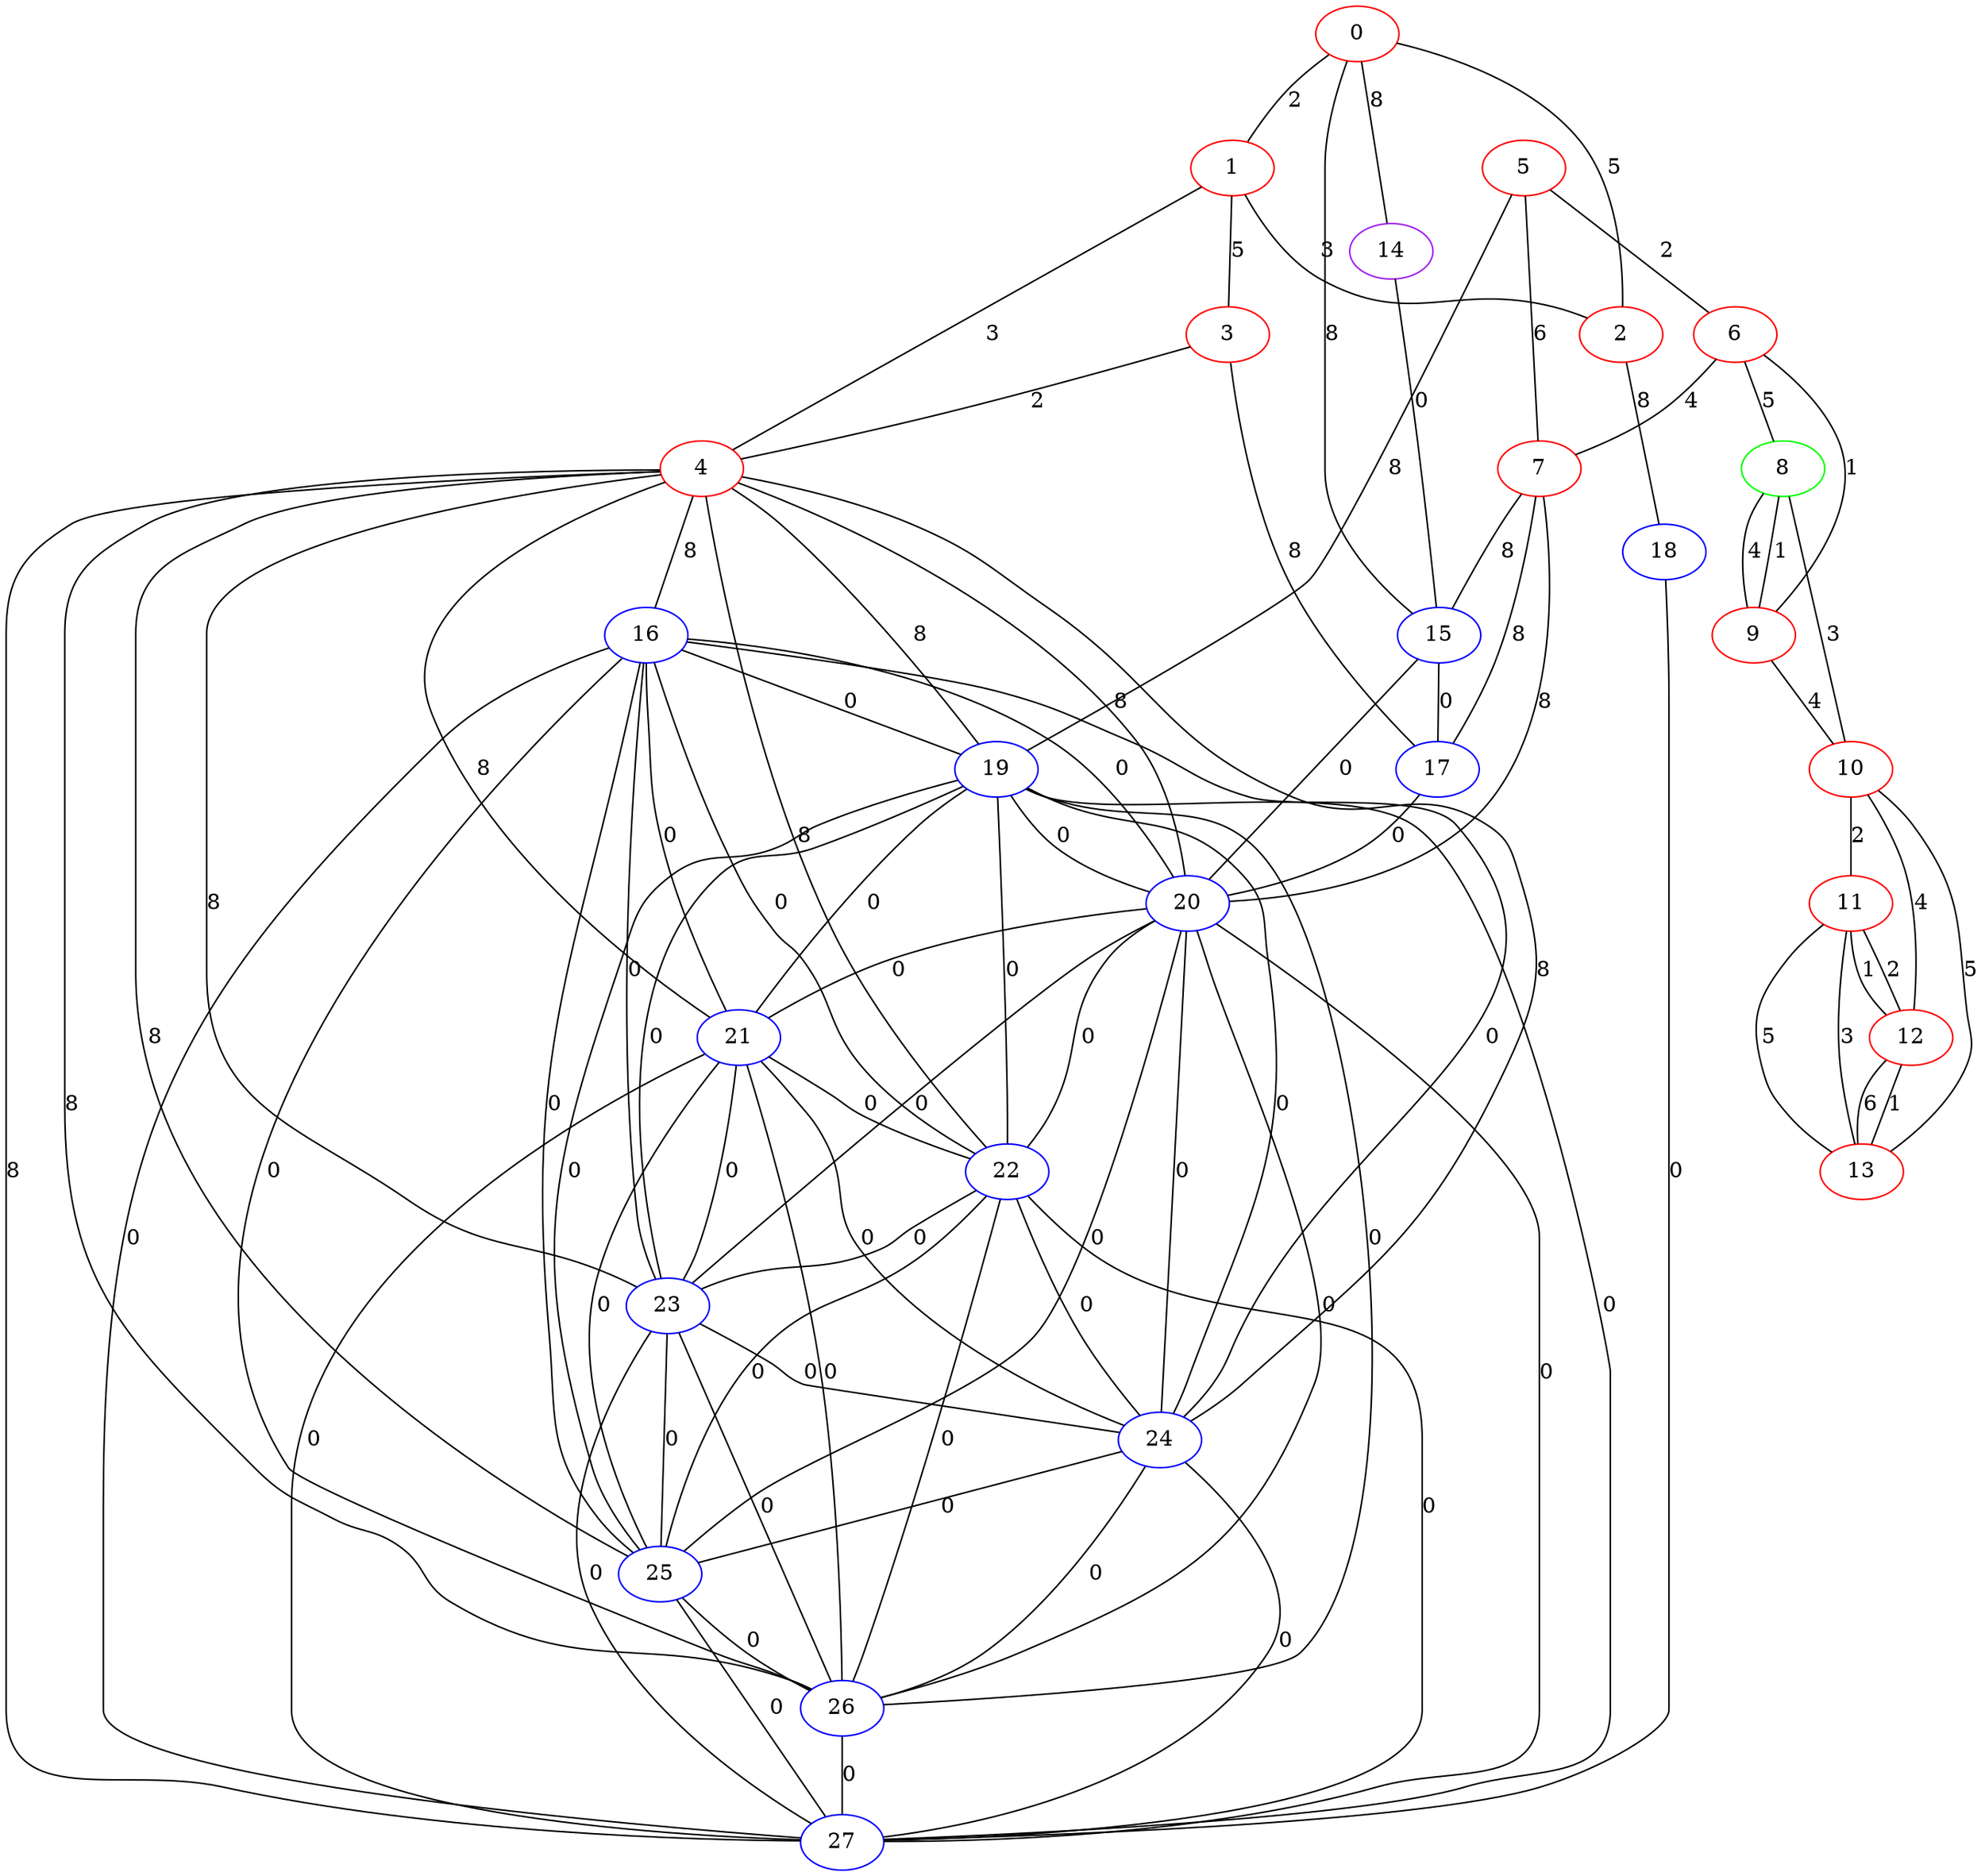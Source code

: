 graph "" {
0 [color=red, weight=1];
1 [color=red, weight=1];
2 [color=red, weight=1];
3 [color=red, weight=1];
4 [color=red, weight=1];
5 [color=red, weight=1];
6 [color=red, weight=1];
7 [color=red, weight=1];
8 [color=green, weight=2];
9 [color=red, weight=1];
10 [color=red, weight=1];
11 [color=red, weight=1];
12 [color=red, weight=1];
13 [color=red, weight=1];
14 [color=purple, weight=4];
15 [color=blue, weight=3];
16 [color=blue, weight=3];
17 [color=blue, weight=3];
18 [color=blue, weight=3];
19 [color=blue, weight=3];
20 [color=blue, weight=3];
21 [color=blue, weight=3];
22 [color=blue, weight=3];
23 [color=blue, weight=3];
24 [color=blue, weight=3];
25 [color=blue, weight=3];
26 [color=blue, weight=3];
27 [color=blue, weight=3];
0 -- 1  [key=0, label=2];
0 -- 2  [key=0, label=5];
0 -- 14  [key=0, label=8];
0 -- 15  [key=0, label=8];
1 -- 2  [key=0, label=3];
1 -- 3  [key=0, label=5];
1 -- 4  [key=0, label=3];
2 -- 18  [key=0, label=8];
3 -- 4  [key=0, label=2];
3 -- 17  [key=0, label=8];
4 -- 16  [key=0, label=8];
4 -- 19  [key=0, label=8];
4 -- 20  [key=0, label=8];
4 -- 21  [key=0, label=8];
4 -- 22  [key=0, label=8];
4 -- 23  [key=0, label=8];
4 -- 24  [key=0, label=8];
4 -- 25  [key=0, label=8];
4 -- 26  [key=0, label=8];
4 -- 27  [key=0, label=8];
5 -- 19  [key=0, label=8];
5 -- 6  [key=0, label=2];
5 -- 7  [key=0, label=6];
6 -- 8  [key=0, label=5];
6 -- 9  [key=0, label=1];
6 -- 7  [key=0, label=4];
7 -- 17  [key=0, label=8];
7 -- 20  [key=0, label=8];
7 -- 15  [key=0, label=8];
8 -- 9  [key=0, label=1];
8 -- 9  [key=1, label=4];
8 -- 10  [key=0, label=3];
9 -- 10  [key=0, label=4];
10 -- 11  [key=0, label=2];
10 -- 12  [key=0, label=4];
10 -- 13  [key=0, label=5];
11 -- 12  [key=0, label=1];
11 -- 12  [key=1, label=2];
11 -- 13  [key=0, label=5];
11 -- 13  [key=1, label=3];
12 -- 13  [key=0, label=6];
12 -- 13  [key=1, label=1];
14 -- 15  [key=0, label=0];
15 -- 17  [key=0, label=0];
15 -- 20  [key=0, label=0];
16 -- 19  [key=0, label=0];
16 -- 20  [key=0, label=0];
16 -- 21  [key=0, label=0];
16 -- 22  [key=0, label=0];
16 -- 23  [key=0, label=0];
16 -- 24  [key=0, label=0];
16 -- 25  [key=0, label=0];
16 -- 26  [key=0, label=0];
16 -- 27  [key=0, label=0];
17 -- 20  [key=0, label=0];
18 -- 27  [key=0, label=0];
19 -- 20  [key=0, label=0];
19 -- 21  [key=0, label=0];
19 -- 22  [key=0, label=0];
19 -- 23  [key=0, label=0];
19 -- 24  [key=0, label=0];
19 -- 25  [key=0, label=0];
19 -- 26  [key=0, label=0];
19 -- 27  [key=0, label=0];
20 -- 21  [key=0, label=0];
20 -- 22  [key=0, label=0];
20 -- 23  [key=0, label=0];
20 -- 24  [key=0, label=0];
20 -- 25  [key=0, label=0];
20 -- 26  [key=0, label=0];
20 -- 27  [key=0, label=0];
21 -- 22  [key=0, label=0];
21 -- 23  [key=0, label=0];
21 -- 24  [key=0, label=0];
21 -- 25  [key=0, label=0];
21 -- 26  [key=0, label=0];
21 -- 27  [key=0, label=0];
22 -- 23  [key=0, label=0];
22 -- 24  [key=0, label=0];
22 -- 25  [key=0, label=0];
22 -- 26  [key=0, label=0];
22 -- 27  [key=0, label=0];
23 -- 24  [key=0, label=0];
23 -- 25  [key=0, label=0];
23 -- 26  [key=0, label=0];
23 -- 27  [key=0, label=0];
24 -- 25  [key=0, label=0];
24 -- 26  [key=0, label=0];
24 -- 27  [key=0, label=0];
25 -- 26  [key=0, label=0];
25 -- 27  [key=0, label=0];
26 -- 27  [key=0, label=0];
}
